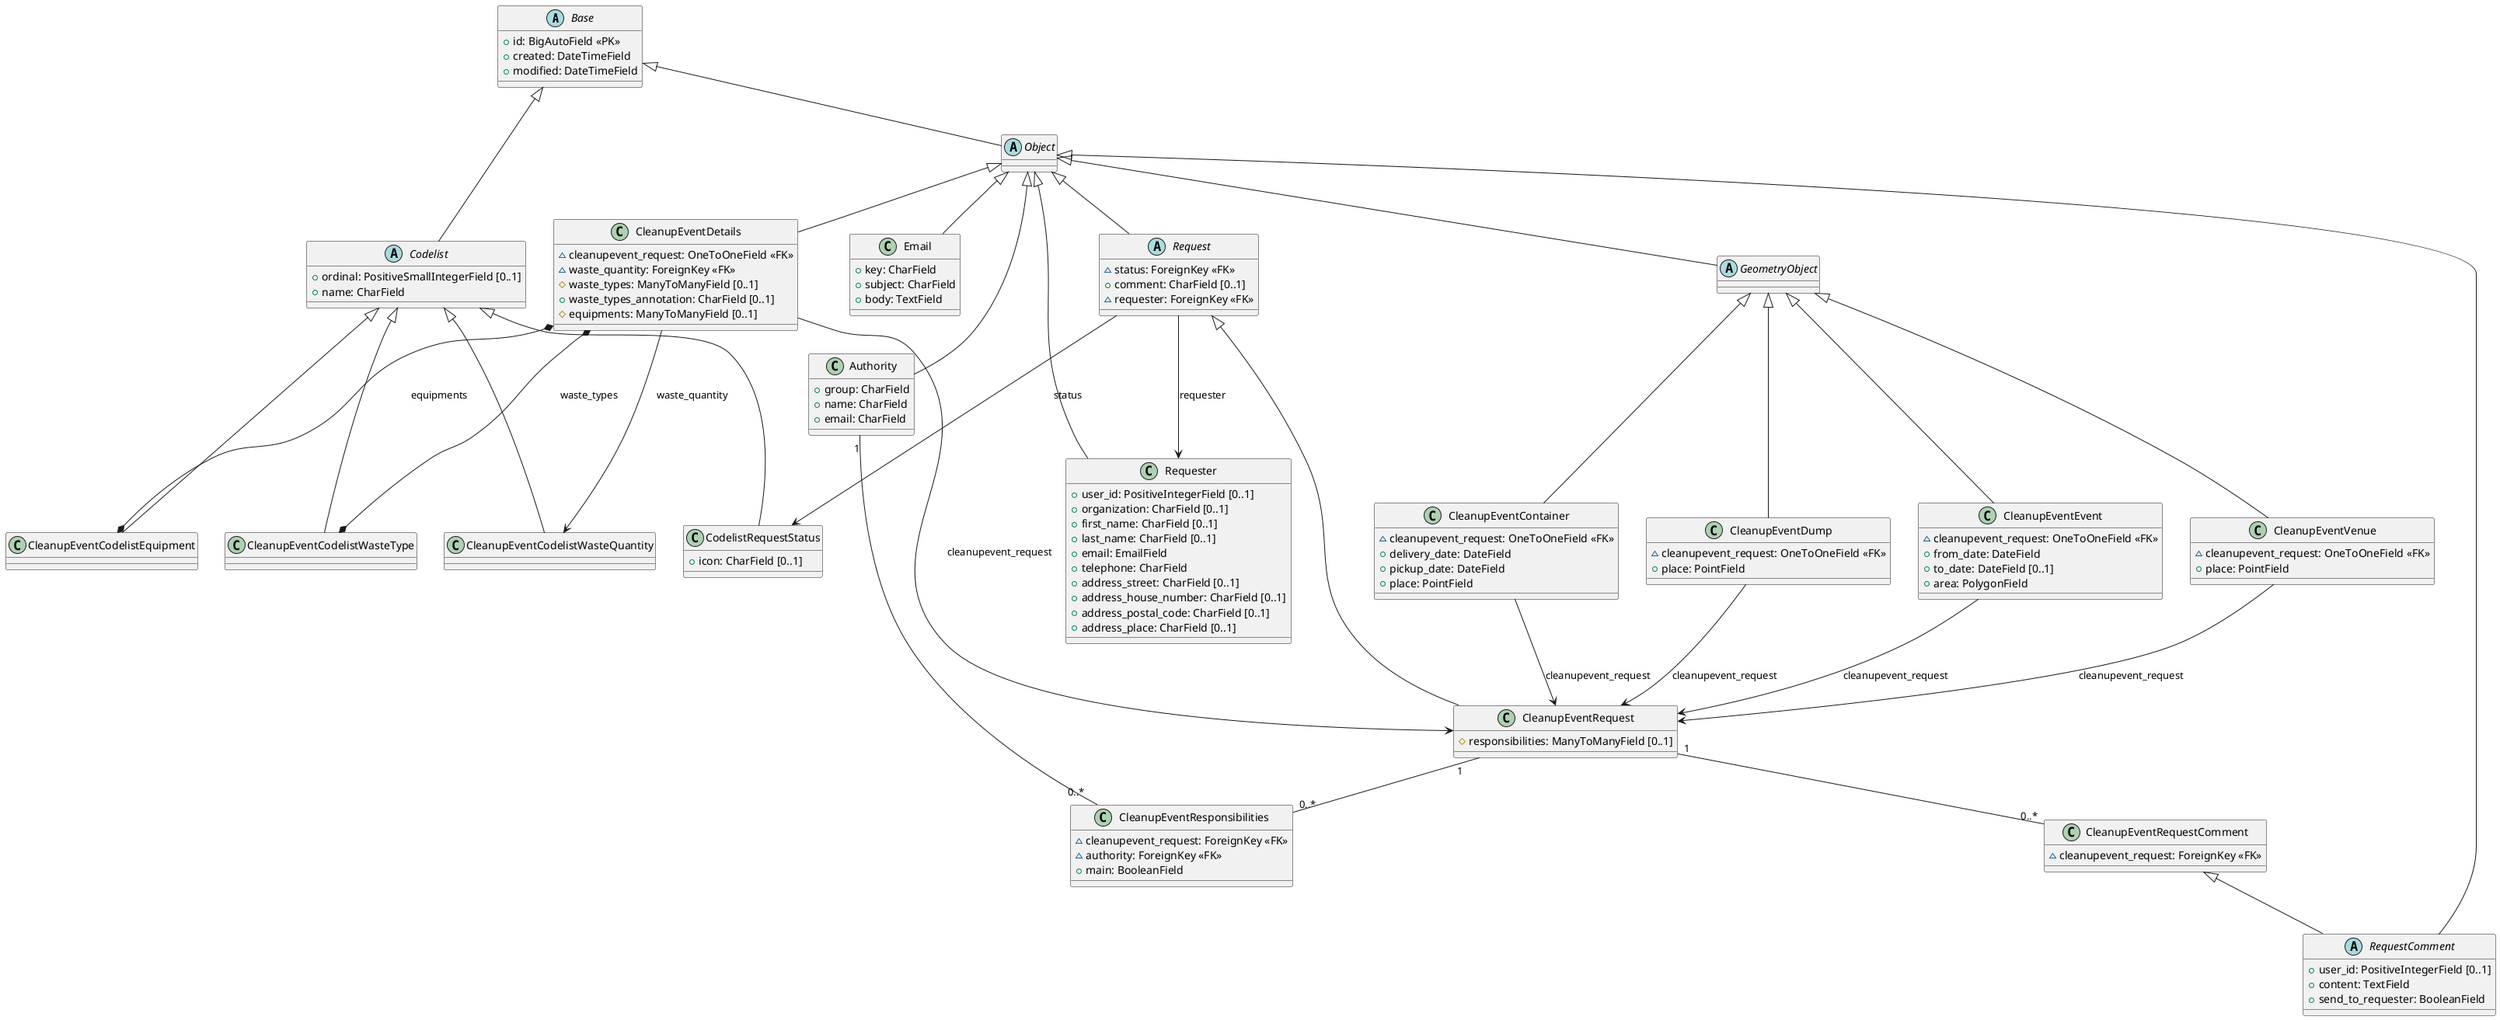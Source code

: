 @startuml

abstract class Base {
  + id: BigAutoField <<PK>>
  + created: DateTimeField
  + modified: DateTimeField
}

abstract class Codelist {
  + ordinal: PositiveSmallIntegerField [0..1]
  + name: CharField
}

abstract class Object {
}

abstract class GeometryObject {
}

class CodelistRequestStatus {
  + icon: CharField [0..1]
}

class CleanupEventCodelistWasteQuantity {
}

class CleanupEventCodelistWasteType {
}

class CleanupEventCodelistEquipment {
}

class Authority {
  + group: CharField
  + name: CharField
  + email: CharField
}

class Email {
  + key: CharField
  + subject: CharField
  + body: TextField
}

class Requester {
  + user_id: PositiveIntegerField [0..1]
  + organization: CharField [0..1]
  + first_name: CharField [0..1]
  + last_name: CharField [0..1]
  + email: EmailField
  + telephone: CharField
  + address_street: CharField [0..1]
  + address_house_number: CharField [0..1]
  + address_postal_code: CharField [0..1]
  + address_place: CharField [0..1]
}

abstract class Request {
  ~ status: ForeignKey <<FK>>
  + comment: CharField [0..1]
  ~ requester: ForeignKey <<FK>>
}

abstract class RequestComment {
  + user_id: PositiveIntegerField [0..1]
  + content: TextField
  + send_to_requester: BooleanField
}

class CleanupEventRequest {
  # responsibilities: ManyToManyField [0..1]
}

class CleanupEventResponsibilities {
  ~ cleanupevent_request: ForeignKey <<FK>>
  ~ authority: ForeignKey <<FK>>
  + main: BooleanField
}

class CleanupEventEvent {
  ~ cleanupevent_request: OneToOneField <<FK>>
  + from_date: DateField
  + to_date: DateField [0..1]
  + area: PolygonField
}

class CleanupEventVenue {
  ~ cleanupevent_request: OneToOneField <<FK>>
  + place: PointField
}

class CleanupEventDetails {
  ~ cleanupevent_request: OneToOneField <<FK>>
  ~ waste_quantity: ForeignKey <<FK>>
  # waste_types: ManyToManyField [0..1]
  + waste_types_annotation: CharField [0..1]
  # equipments: ManyToManyField [0..1]
}

class CleanupEventContainer {
  ~ cleanupevent_request: OneToOneField <<FK>>
  + delivery_date: DateField
  + pickup_date: DateField
  + place: PointField
}

class CleanupEventDump {
  ~ cleanupevent_request: OneToOneField <<FK>>
  + place: PointField
}

class CleanupEventRequestComment {
  ~ cleanupevent_request: ForeignKey <<FK>>
}

Base <|-- Codelist
Base <|-- Object
Object <|-- GeometryObject
Codelist <|-- CodelistRequestStatus
Codelist <|-- CleanupEventCodelistWasteQuantity
Codelist <|-- CleanupEventCodelistWasteType
Codelist <|-- CleanupEventCodelistEquipment
Object <|-- Authority
Object <|-- Email
Object <|-- Requester
Object <|-- Request
Object <|-- RequestComment
Request --> CodelistRequestStatus : status
Request --> Requester : requester
Request <|-- CleanupEventRequest
CleanupEventRequest "1" -- "0..*" CleanupEventResponsibilities
Authority "1" -- "0..*" CleanupEventResponsibilities
GeometryObject <|-- CleanupEventEvent
CleanupEventEvent --> CleanupEventRequest : cleanupevent_request
GeometryObject <|-- CleanupEventVenue
CleanupEventVenue --> CleanupEventRequest : cleanupevent_request
Object <|-- CleanupEventDetails
CleanupEventDetails --> CleanupEventRequest : cleanupevent_request
CleanupEventDetails --> CleanupEventCodelistWasteQuantity : waste_quantity
CleanupEventDetails *--* CleanupEventCodelistWasteType : waste_types
CleanupEventDetails *--* CleanupEventCodelistEquipment : equipments
GeometryObject <|-- CleanupEventContainer
CleanupEventContainer --> CleanupEventRequest : cleanupevent_request
GeometryObject <|-- CleanupEventDump
CleanupEventDump --> CleanupEventRequest : cleanupevent_request
CleanupEventRequestComment <|-- RequestComment
CleanupEventRequest "1" -- "0..*" CleanupEventRequestComment

@enduml
